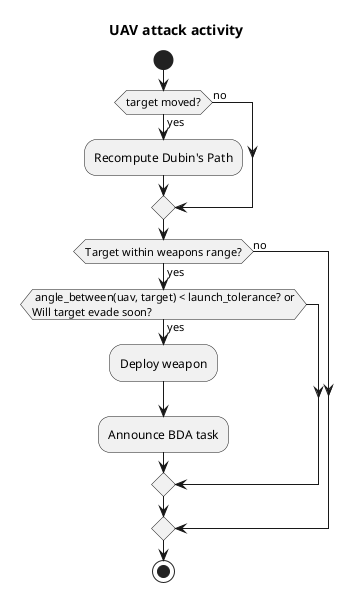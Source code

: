 @startuml

title UAV attack activity

start

if (target moved?) then (yes)
  :Recompute Dubin's Path;
else (no)
endif

if (Target within weapons range?) then (yes)
  if( angle_between(uav, target) < launch_tolerance? or\nWill target evade soon?) then (yes)
    :Deploy weapon;
    :Announce BDA task;
  endif
else (no)
endif

stop
@enduml
